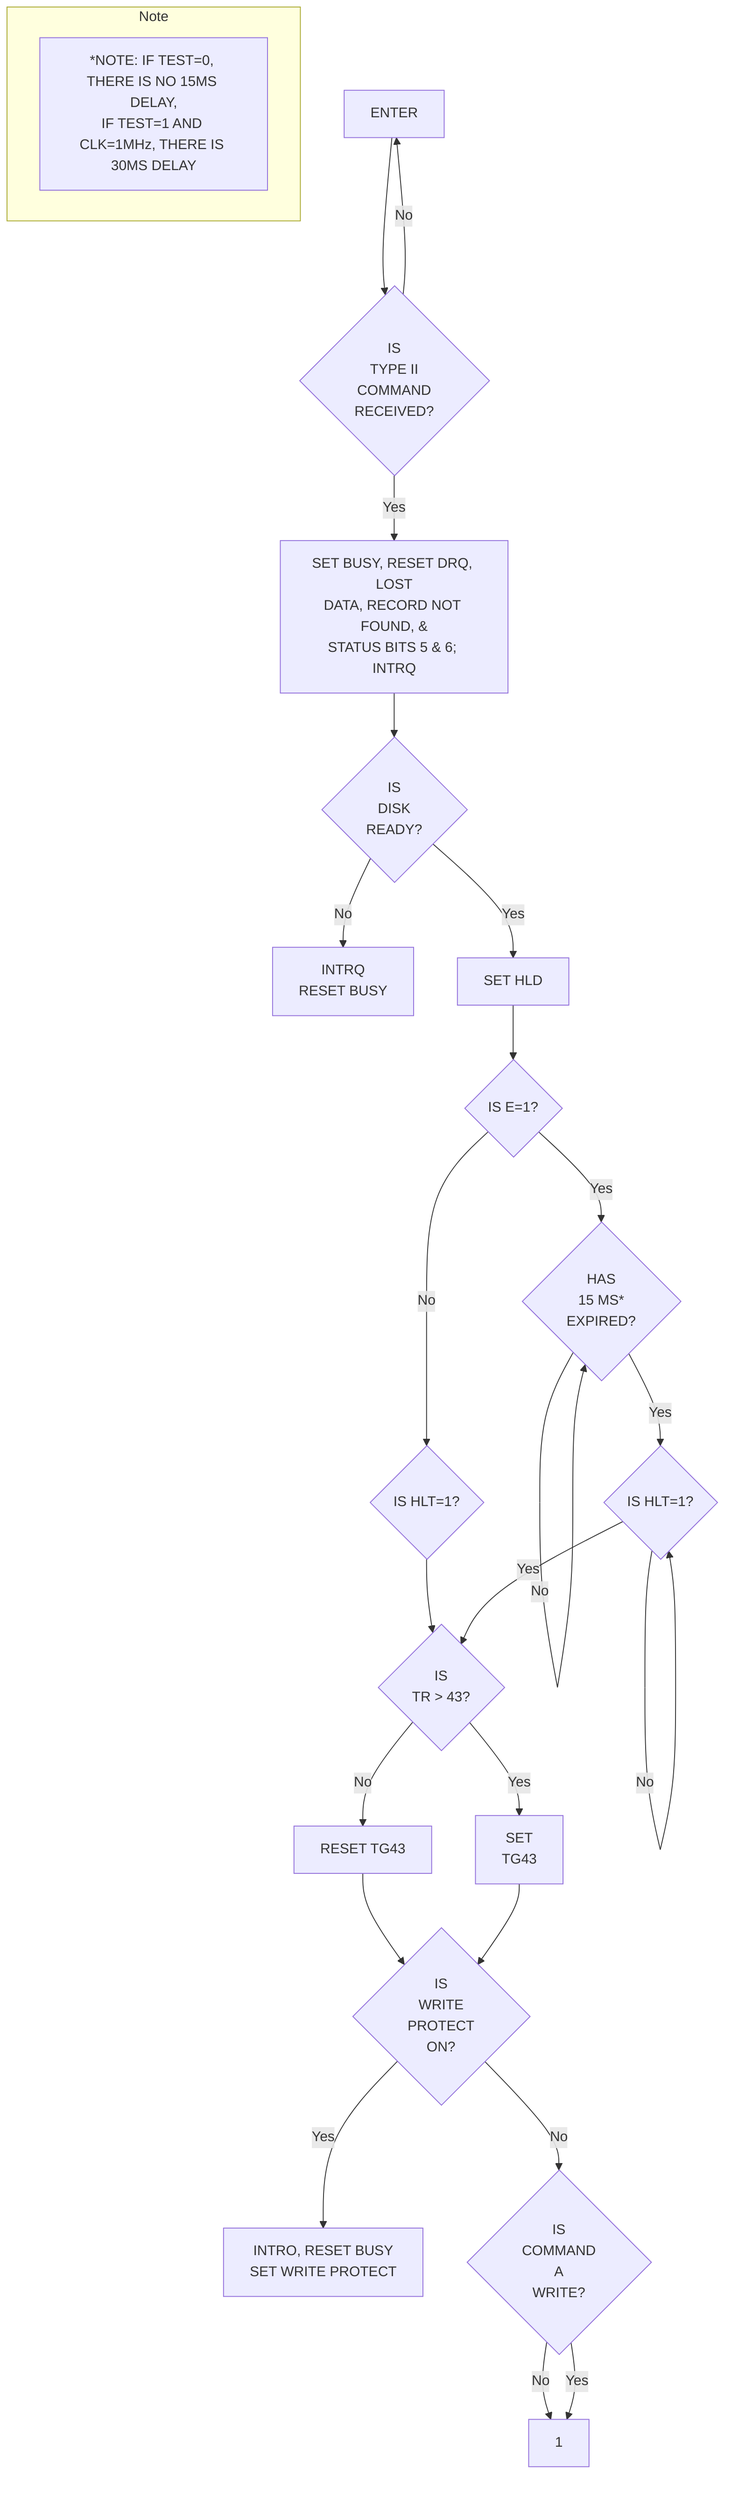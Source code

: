 graph TD
    ENTER[ENTER] --> CHECK_CMD_TYPE{IS<br/>TYPE II<br/>COMMAND<br/>RECEIVED?};
    CHECK_CMD_TYPE -- No --> ENTER;
    CHECK_CMD_TYPE -- Yes --> SET_BUSY_STATUS[SET BUSY, RESET DRQ, LOST<br/>DATA, RECORD NOT FOUND, &<br/>STATUS BITS 5 & 6; INTRQ];
    SET_BUSY_STATUS --> CHECK_DISK_READY{IS<br/>DISK<br/>READY?};
    CHECK_DISK_READY -- No --> INT_RESET_BUSY_INIT[INTRQ<br/>RESET BUSY];
    CHECK_DISK_READY -- Yes --> SET_HLD[SET HLD];
    SET_HLD --> CHECK_E_FLAG{IS E=1?};
    CHECK_E_FLAG -- No --> CHECK_HLT_NO_DELAY{IS HLT=1?};
    CHECK_E_FLAG -- Yes --> CHECK_15MS{HAS<br/>15 MS*<br/>EXPIRED?};
    CHECK_15MS -- No --> CHECK_15MS;
    CHECK_15MS -- Yes --> CHECK_HLT{IS HLT=1?};
    CHECK_HLT_NO_DELAY --> CHECK_TG43;
    CHECK_HLT -- No --> CHECK_HLT;
    CHECK_HLT -- Yes --> CHECK_TG43{IS<br/>TR > 43?};
    CHECK_TG43 -- No --> RESET_TG43[RESET TG43];
    CHECK_TG43 -- Yes --> SET_TG43[SET<br/>TG43];
    RESET_TG43 --> CHECK_WPRT{IS<br/>WRITE<br/>PROTECT<br/>ON?};
    SET_TG43 --> CHECK_WPRT;
    CHECK_WPRT -- Yes --> INT_RESET_WPRT[INTRO, RESET BUSY<br/>SET WRITE PROTECT];
    CHECK_WPRT -- No --> CHECK_CMD_WRITE{IS<br/>COMMAND<br/>A<br/>WRITE?};
    CHECK_CMD_WRITE -- No --> ID_SEARCH_1[1];
    CHECK_CMD_WRITE -- Yes --> ID_SEARCH_1[1];

    subgraph Note
        NOTE[*NOTE: IF TEST=0, THERE IS NO 15MS DELAY,<br/>IF TEST=1 AND CLK=1MHz, THERE IS 30MS DELAY];
    end